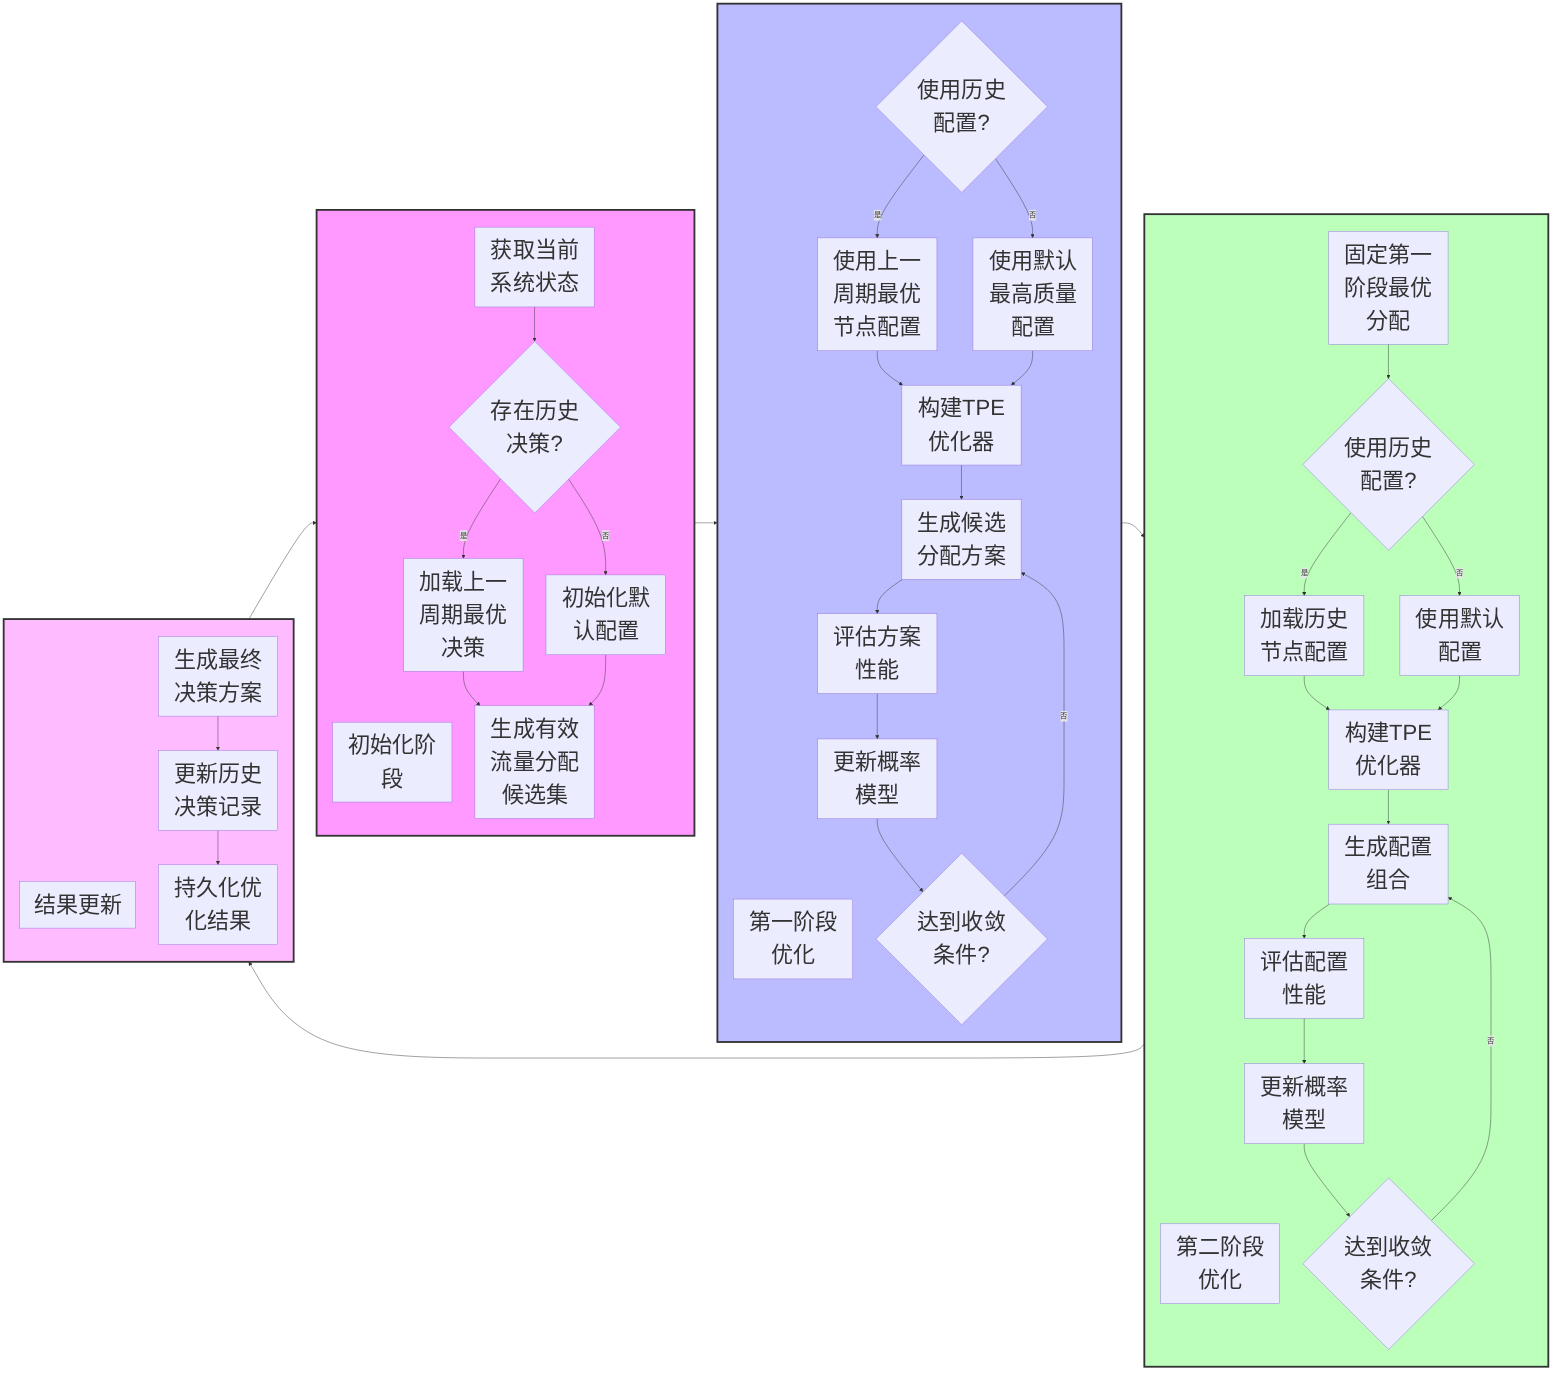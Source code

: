 flowchart LR
    %% 全局样式设置
    classDef default font-size:48px
    
    subgraph Init [" "]
        direction TB
        Title1["初始化阶段"] 
        A1[获取当前系统状态] --> A2{存在历史决策?}
        A2 -->|是| A3[加载上一周期最优决策]
        A2 -->|否| A4[初始化默认配置]
        A3 & A4 --> A5[生成有效流量分配候选集]
    end

    subgraph Phase1 [" "]
        direction TB
        Title2["第一阶段优化"]
        B1{使用历史配置?} -->|是| B2[使用上一周期最优节点配置]
        B1 -->|否| B3[使用默认最高质量配置]
        B2 & B3 --> B4[构建TPE优化器]
        B4 --> B5[生成候选分配方案]
        B5 --> B6[评估方案性能]
        B6 --> B7[更新概率模型]
        B7 --> B8{达到收敛条件?}
        B8 -->|否| B5
    end

    subgraph Phase2 [" "]
        direction TB
        Title3["第二阶段优化"]
        C1[固定第一阶段最优分配] --> C2{使用历史配置?}
        C2 -->|是| C3[加载历史节点配置]
        C2 -->|否| C4[使用默认配置]
        C3 & C4 --> C5[构建TPE优化器]
        C5 --> C6[生成配置组合]
        C6 --> C7[评估配置性能]
        C7 --> C8[更新概率模型]
        C8 --> C9{达到收敛条件?}
        C9 -->|否| C6
    end

    subgraph Output [" "]
        direction TB
        Title4["结果更新"]
        D1[生成最终决策方案]
        D2[更新历史决策记录]
        D3[持久化优化结果]
        D1 --> D2 --> D3
    end

    Init --> Phase1
    Phase1 --> Phase2
    Phase2 --> Output
    Output --> Init

    style Init fill:#f9f,stroke:#333,stroke-width:4px
    style Phase1 fill:#bbf,stroke:#333,stroke-width:4px
    style Phase2 fill:#bfb,stroke:#333,stroke-width:4px
    style Output fill:#fbf,stroke:#333,stroke-width:4px